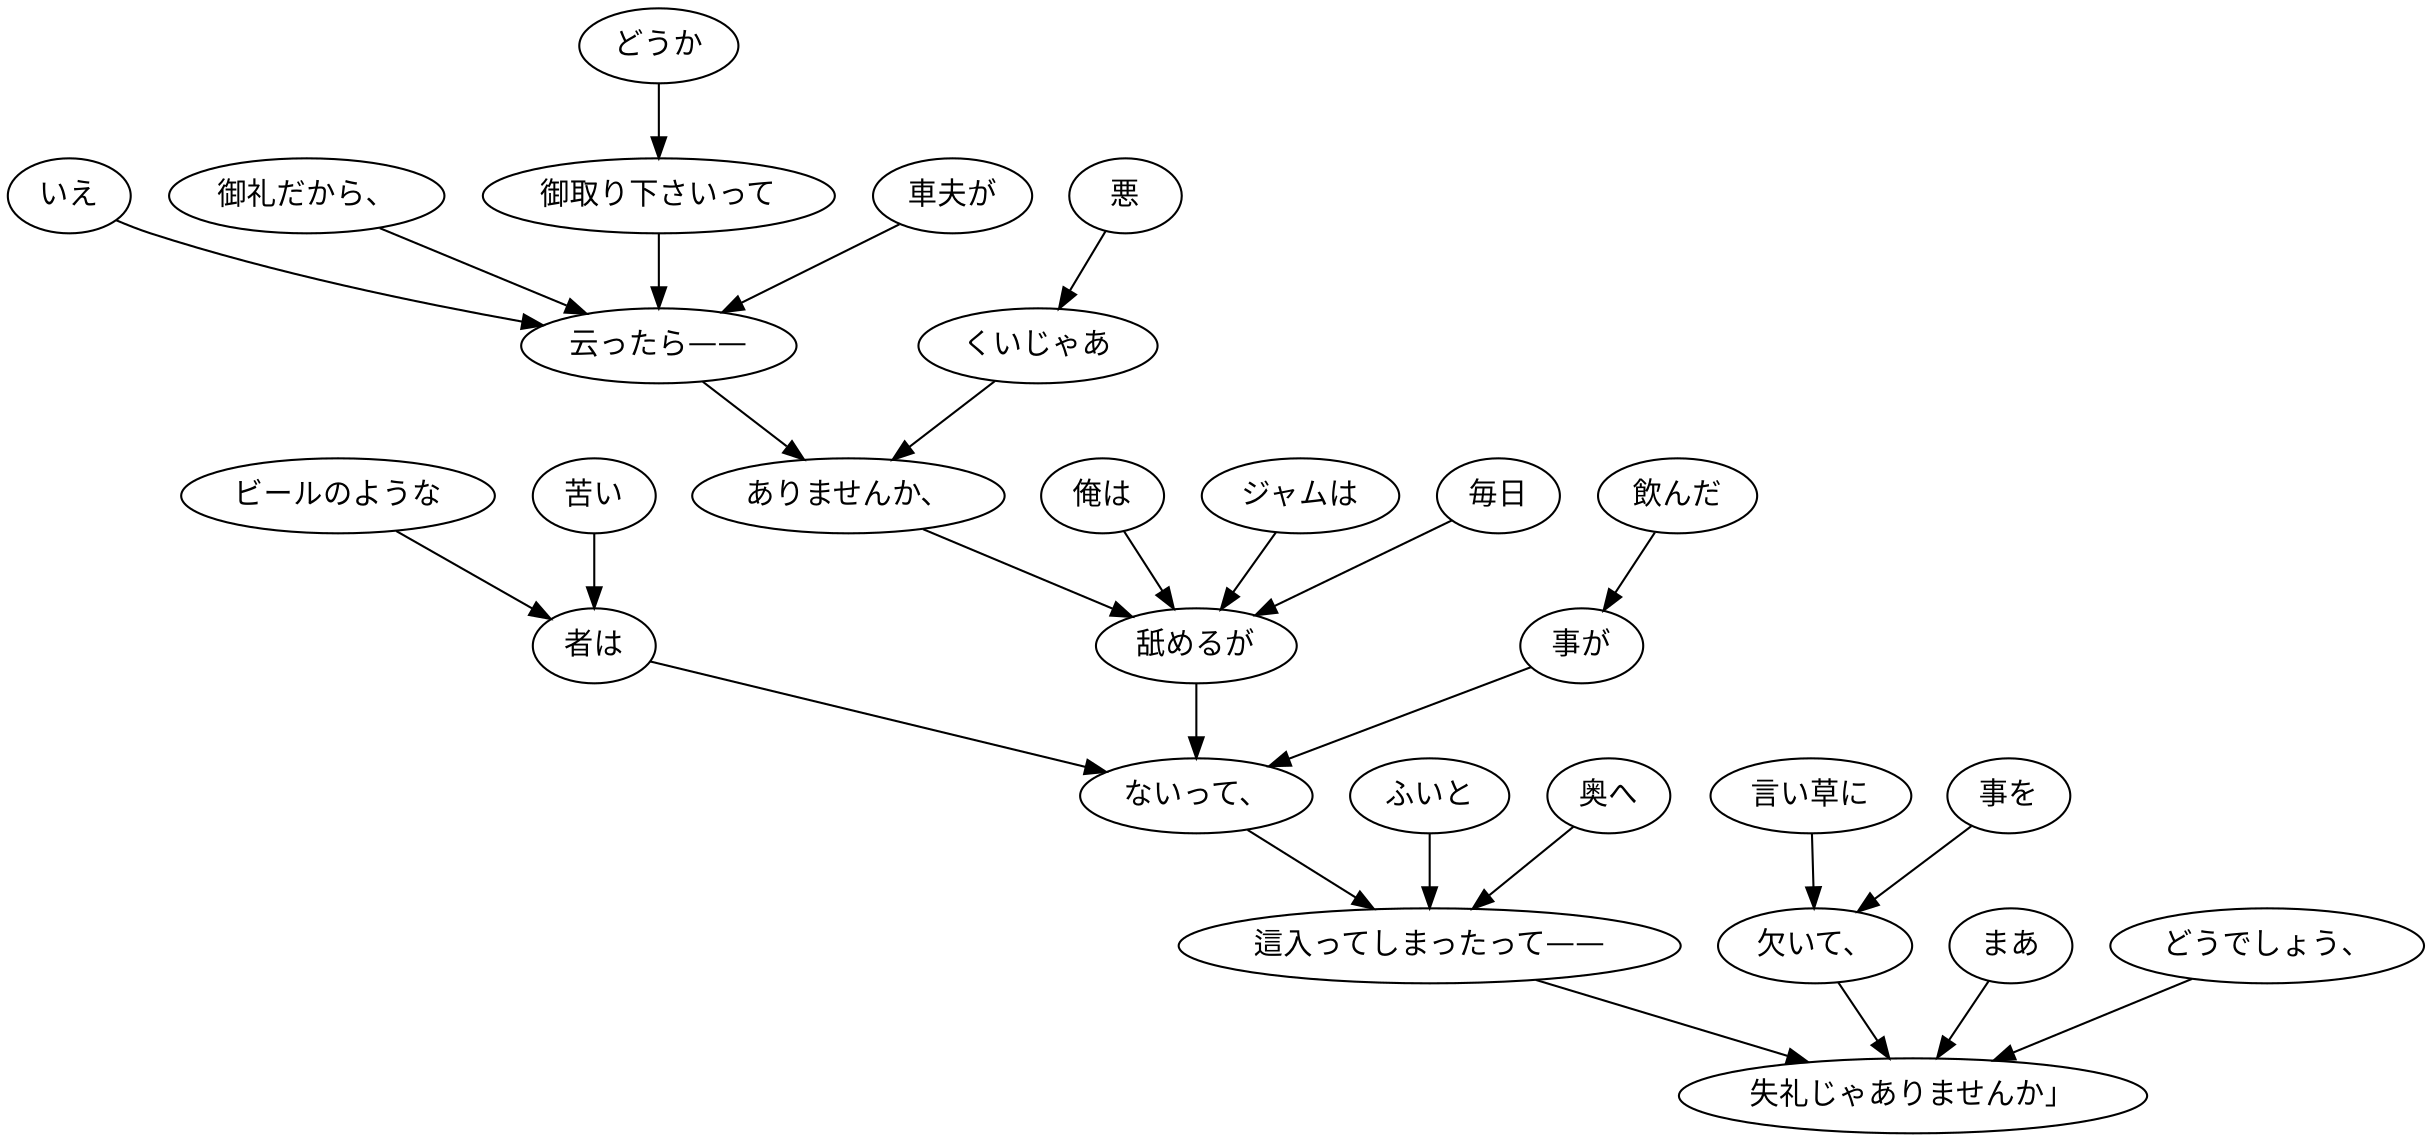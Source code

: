 digraph graph2138 {
	node0 [label="いえ"];
	node1 [label="御礼だから、"];
	node2 [label="どうか"];
	node3 [label="御取り下さいって"];
	node4 [label="車夫が"];
	node5 [label="云ったら——"];
	node6 [label="悪"];
	node7 [label="くいじゃあ"];
	node8 [label="ありませんか、"];
	node9 [label="俺は"];
	node10 [label="ジャムは"];
	node11 [label="毎日"];
	node12 [label="舐めるが"];
	node13 [label="ビールのような"];
	node14 [label="苦い"];
	node15 [label="者は"];
	node16 [label="飲んだ"];
	node17 [label="事が"];
	node18 [label="ないって、"];
	node19 [label="ふいと"];
	node20 [label="奥へ"];
	node21 [label="這入ってしまったって——"];
	node22 [label="言い草に"];
	node23 [label="事を"];
	node24 [label="欠いて、"];
	node25 [label="まあ"];
	node26 [label="どうでしょう、"];
	node27 [label="失礼じゃありませんか」"];
	node0 -> node5;
	node1 -> node5;
	node2 -> node3;
	node3 -> node5;
	node4 -> node5;
	node5 -> node8;
	node6 -> node7;
	node7 -> node8;
	node8 -> node12;
	node9 -> node12;
	node10 -> node12;
	node11 -> node12;
	node12 -> node18;
	node13 -> node15;
	node14 -> node15;
	node15 -> node18;
	node16 -> node17;
	node17 -> node18;
	node18 -> node21;
	node19 -> node21;
	node20 -> node21;
	node21 -> node27;
	node22 -> node24;
	node23 -> node24;
	node24 -> node27;
	node25 -> node27;
	node26 -> node27;
}
